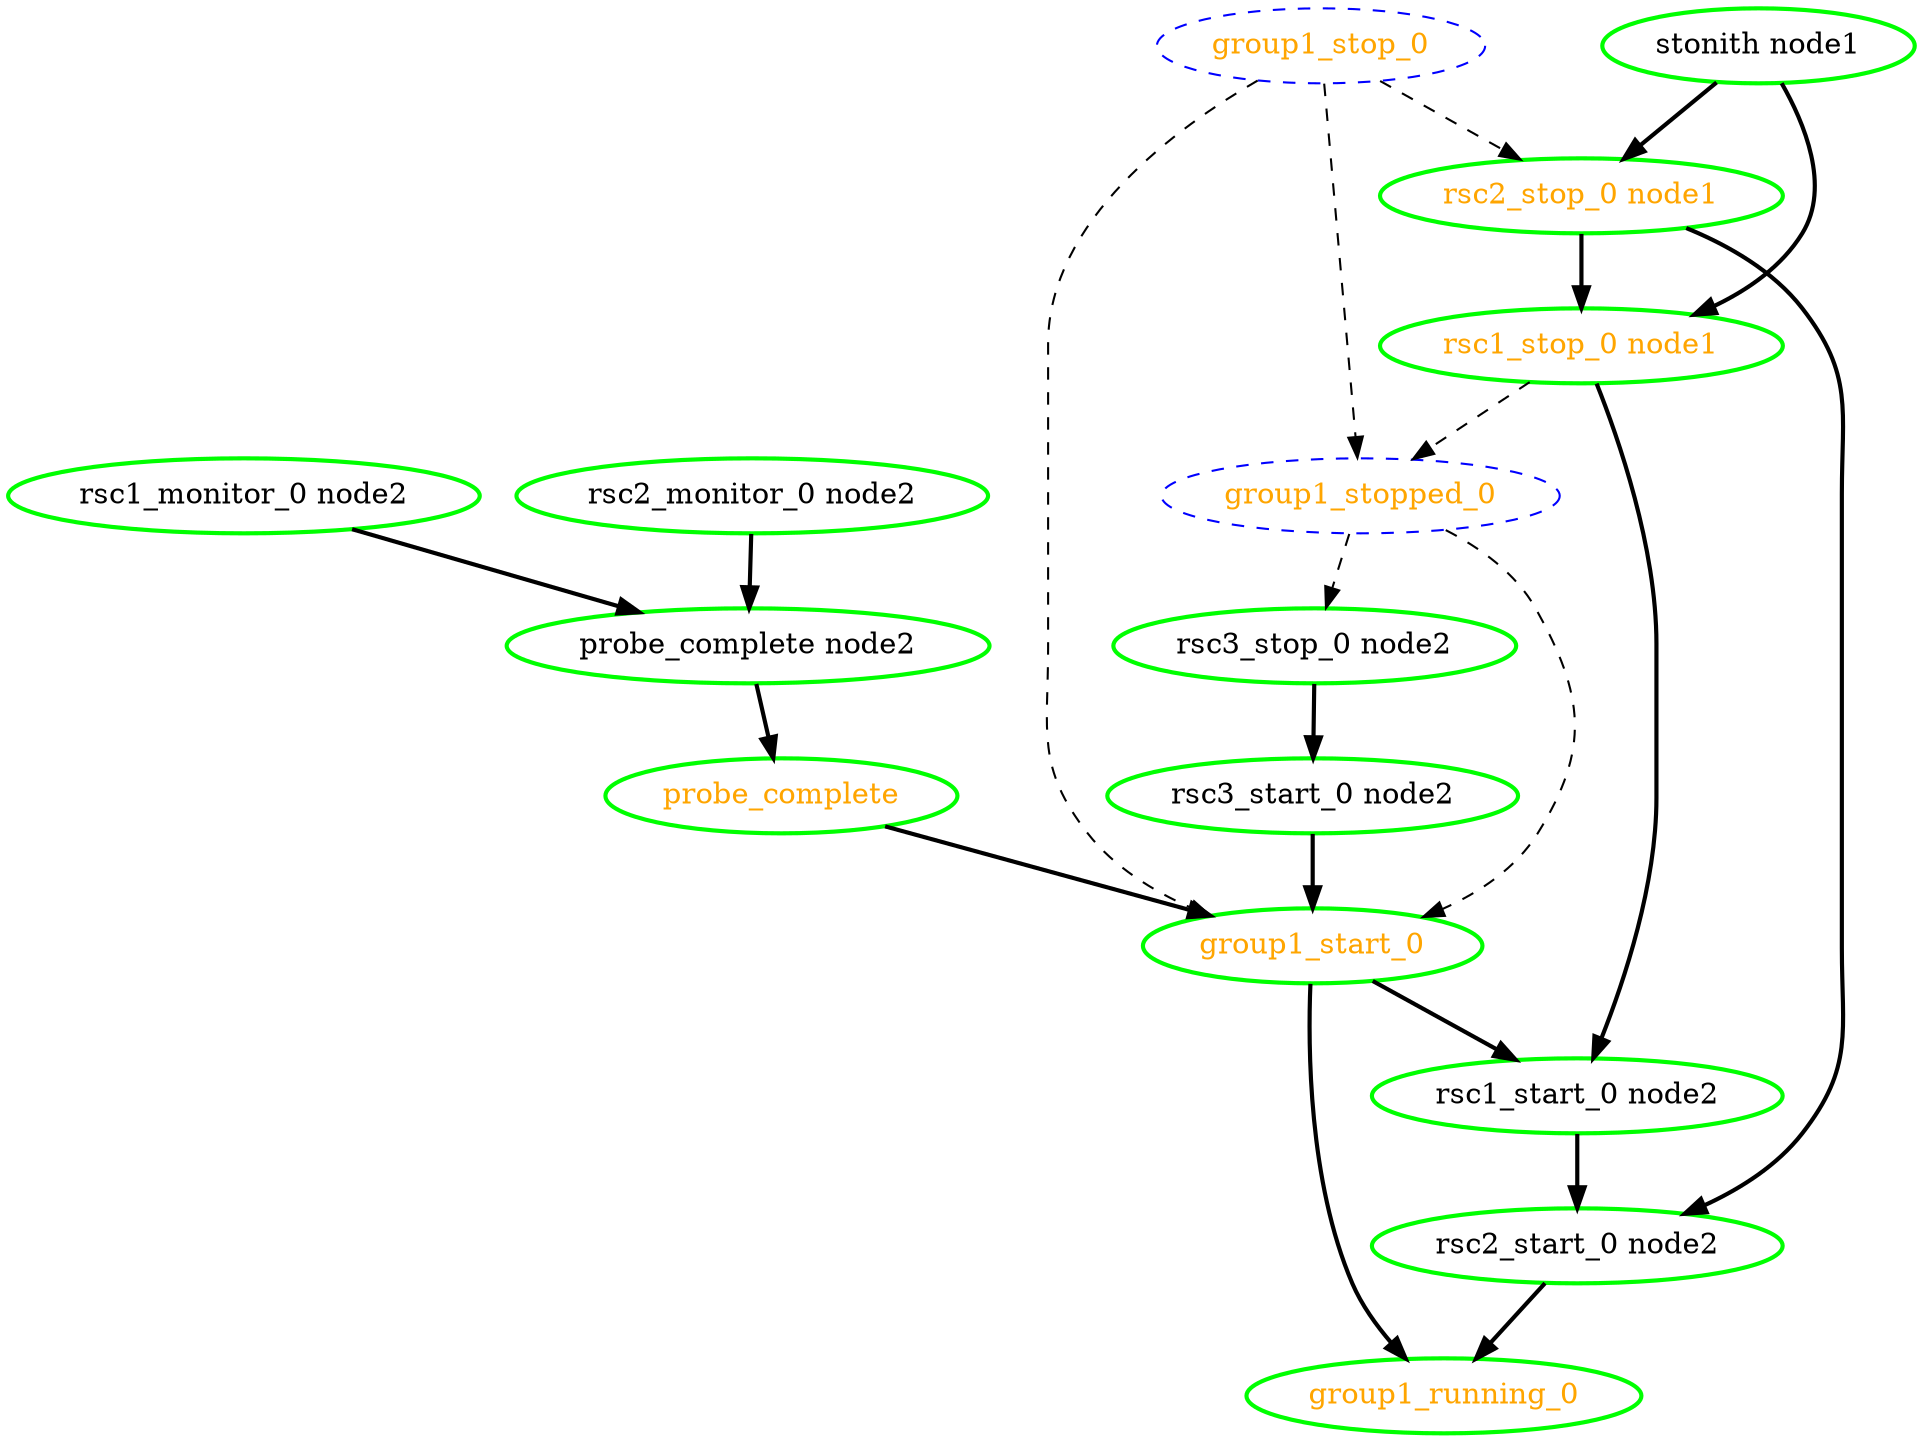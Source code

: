 digraph "g" {
	size = "30,30"
"rsc1_stop_0 node1" [ style=bold color="green" fontcolor="orange" ]
"probe_complete" [ style=bold color="green" fontcolor="orange" ]
"probe_complete node2" [ style=bold color="green" fontcolor="black" ]
"rsc1_monitor_0 node2" [ style=bold color="green" fontcolor="black" ]
"rsc2_monitor_0 node2" [ style=bold color="green" fontcolor="black" ]
"rsc1_start_0 node2" [ style=bold color="green" fontcolor="black" ]
"rsc2_stop_0 node1" [ style=bold color="green" fontcolor="orange" ]
"rsc2_start_0 node2" [ style=bold color="green" fontcolor="black" ]
"group1_start_0" [ style=bold color="green" fontcolor="orange" ]
"group1_running_0" [ style=bold color="green" fontcolor="orange" ]
"group1_stop_0" [ style="dashed" color="blue" fontcolor="orange" ]
"group1_stopped_0" [ style="dashed" color="blue" fontcolor="orange" ]
"rsc3_stop_0 node2" [ style=bold color="green" fontcolor="black" ]
"rsc3_start_0 node2" [ style=bold color="green" fontcolor="black" ]
"stonith node1" [ style=bold color="green" fontcolor="black" ]
"rsc2_stop_0 node1" -> "rsc1_stop_0 node1" [ style = bold]
"stonith node1" -> "rsc1_stop_0 node1" [ style = bold]
"probe_complete node2" -> "probe_complete" [ style = bold]
"rsc1_monitor_0 node2" -> "probe_complete node2" [ style = bold]
"rsc2_monitor_0 node2" -> "probe_complete node2" [ style = bold]
"rsc1_stop_0 node1" -> "rsc1_start_0 node2" [ style = bold]
"group1_start_0" -> "rsc1_start_0 node2" [ style = bold]
"group1_stop_0" -> "rsc2_stop_0 node1" [ style = dashed]
"stonith node1" -> "rsc2_stop_0 node1" [ style = bold]
"rsc1_start_0 node2" -> "rsc2_start_0 node2" [ style = bold]
"rsc2_stop_0 node1" -> "rsc2_start_0 node2" [ style = bold]
"probe_complete" -> "group1_start_0" [ style = bold]
"group1_stop_0" -> "group1_start_0" [ style = dashed]
"group1_stopped_0" -> "group1_start_0" [ style = dashed]
"rsc3_start_0 node2" -> "group1_start_0" [ style = bold]
"rsc2_start_0 node2" -> "group1_running_0" [ style = bold]
"group1_start_0" -> "group1_running_0" [ style = bold]
"group1_stop_0" -> "group1_stopped_0" [ style = dashed]
"rsc1_stop_0 node1" -> "group1_stopped_0" [ style = dashed]
"group1_stopped_0" -> "rsc3_stop_0 node2" [ style = dashed]
"rsc3_stop_0 node2" -> "rsc3_start_0 node2" [ style = bold]
}
